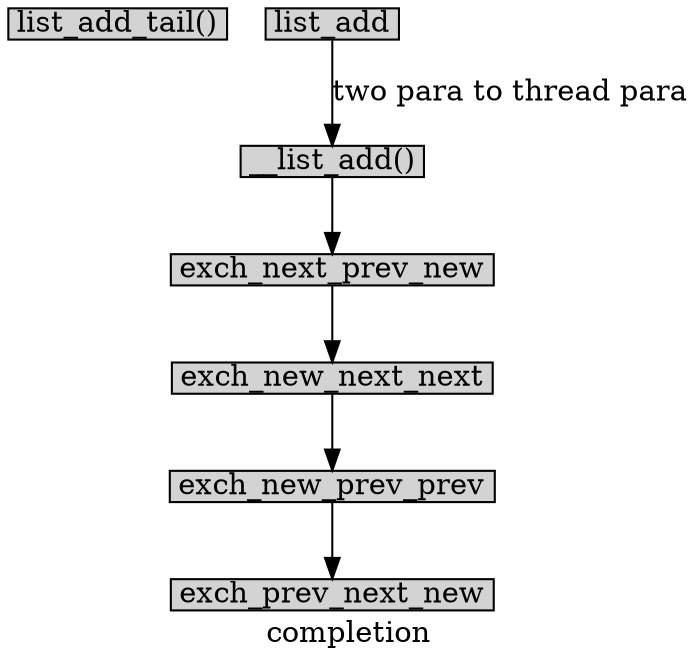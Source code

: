 digraph list_add{
        label="completion";
        size="10,18";
        ratio=filled;
        
	node[style=filled, shape = box, margin="0.05,0.005",height="0.1",width="0.1"];

        list_add_tail[label="list_add_tail()"];
        __list_add[label="__list_add()"];

        list_add -> __list_add[label="two para to thread para"];
        __list_add -> exch_next_prev_new;
        exch_next_prev_new -> exch_new_next_next;
        exch_new_next_next -> exch_new_prev_prev;
        exch_new_prev_prev -> exch_prev_next_new;
}
